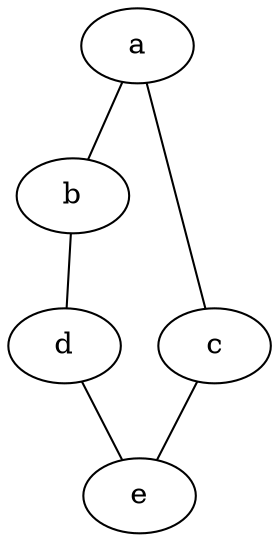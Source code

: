 digraph G {
  edge [dir=none]
n_2 [label="a" style="setlinewidth(1)" ]
n_3 [label="b" style="setlinewidth(1)" ]
n_4 [label="c" style="setlinewidth(1)" ]
n_5 [label="d" style="setlinewidth(1)" ]
n_6 [label="e" style="setlinewidth(1)" ]
n_2 -> n_3 []
n_2 -> n_4 []
n_3 -> n_5 []
n_4 -> n_6 []
n_5 -> n_6 []
}
